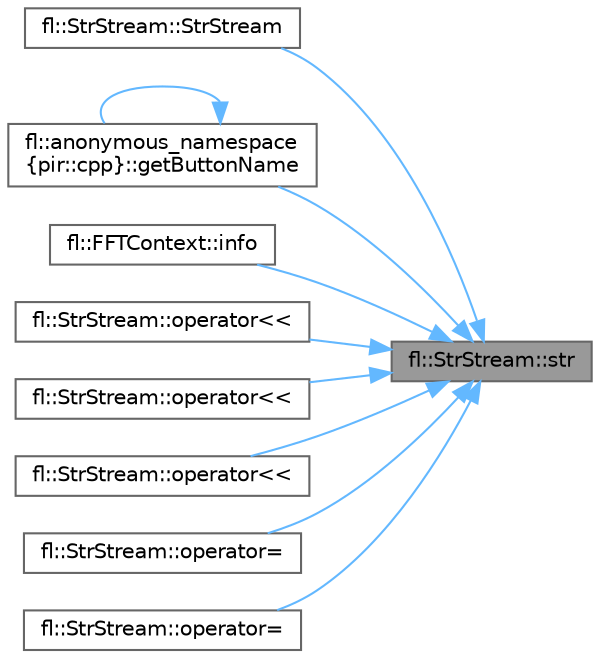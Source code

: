 digraph "fl::StrStream::str"
{
 // INTERACTIVE_SVG=YES
 // LATEX_PDF_SIZE
  bgcolor="transparent";
  edge [fontname=Helvetica,fontsize=10,labelfontname=Helvetica,labelfontsize=10];
  node [fontname=Helvetica,fontsize=10,shape=box,height=0.2,width=0.4];
  rankdir="RL";
  Node1 [id="Node000001",label="fl::StrStream::str",height=0.2,width=0.4,color="gray40", fillcolor="grey60", style="filled", fontcolor="black",tooltip=" "];
  Node1 -> Node2 [id="edge1_Node000001_Node000002",dir="back",color="steelblue1",style="solid",tooltip=" "];
  Node2 [id="Node000002",label="fl::StrStream::StrStream",height=0.2,width=0.4,color="grey40", fillcolor="white", style="filled",URL="$d4/dc6/classfl_1_1_str_stream_a6b17c69b056a37c07f139cd2ceebc896.html#a6b17c69b056a37c07f139cd2ceebc896",tooltip=" "];
  Node1 -> Node3 [id="edge2_Node000001_Node000003",dir="back",color="steelblue1",style="solid",tooltip=" "];
  Node3 [id="Node000003",label="fl::anonymous_namespace\l\{pir::cpp\}::getButtonName",height=0.2,width=0.4,color="grey40", fillcolor="white", style="filled",URL="$dd/d25/namespacefl_1_1anonymous__namespace_02pir_8cpp_03_a974e00df7d29cb64afc189939a52ca10.html#a974e00df7d29cb64afc189939a52ca10",tooltip=" "];
  Node3 -> Node3 [id="edge3_Node000003_Node000003",dir="back",color="steelblue1",style="solid",tooltip=" "];
  Node1 -> Node4 [id="edge4_Node000001_Node000004",dir="back",color="steelblue1",style="solid",tooltip=" "];
  Node4 [id="Node000004",label="fl::FFTContext::info",height=0.2,width=0.4,color="grey40", fillcolor="white", style="filled",URL="$da/dbc/classfl_1_1_f_f_t_context_aa4af1bf36097d378a946153266175014.html#aa4af1bf36097d378a946153266175014",tooltip=" "];
  Node1 -> Node5 [id="edge5_Node000001_Node000005",dir="back",color="steelblue1",style="solid",tooltip=" "];
  Node5 [id="Node000005",label="fl::StrStream::operator\<\<",height=0.2,width=0.4,color="grey40", fillcolor="white", style="filled",URL="$d4/dc6/classfl_1_1_str_stream_a9aaa46966f225a08b7ba8b84a04743c5.html#a9aaa46966f225a08b7ba8b84a04743c5",tooltip=" "];
  Node1 -> Node6 [id="edge6_Node000001_Node000006",dir="back",color="steelblue1",style="solid",tooltip=" "];
  Node6 [id="Node000006",label="fl::StrStream::operator\<\<",height=0.2,width=0.4,color="grey40", fillcolor="white", style="filled",URL="$d4/dc6/classfl_1_1_str_stream_a78b3c2bfd0a285b9c768b4d56a86a63e.html#a78b3c2bfd0a285b9c768b4d56a86a63e",tooltip=" "];
  Node1 -> Node7 [id="edge7_Node000001_Node000007",dir="back",color="steelblue1",style="solid",tooltip=" "];
  Node7 [id="Node000007",label="fl::StrStream::operator\<\<",height=0.2,width=0.4,color="grey40", fillcolor="white", style="filled",URL="$d4/dc6/classfl_1_1_str_stream_adb232494f3b74b10a5a709147df20550.html#adb232494f3b74b10a5a709147df20550",tooltip=" "];
  Node1 -> Node8 [id="edge8_Node000001_Node000008",dir="back",color="steelblue1",style="solid",tooltip=" "];
  Node8 [id="Node000008",label="fl::StrStream::operator=",height=0.2,width=0.4,color="grey40", fillcolor="white", style="filled",URL="$d4/dc6/classfl_1_1_str_stream_ae590836903e2e1925aa93f35376a85c7.html#ae590836903e2e1925aa93f35376a85c7",tooltip=" "];
  Node1 -> Node9 [id="edge9_Node000001_Node000009",dir="back",color="steelblue1",style="solid",tooltip=" "];
  Node9 [id="Node000009",label="fl::StrStream::operator=",height=0.2,width=0.4,color="grey40", fillcolor="white", style="filled",URL="$d4/dc6/classfl_1_1_str_stream_aa0cac9b024b79e65b4cc7c656447258f.html#aa0cac9b024b79e65b4cc7c656447258f",tooltip=" "];
}
